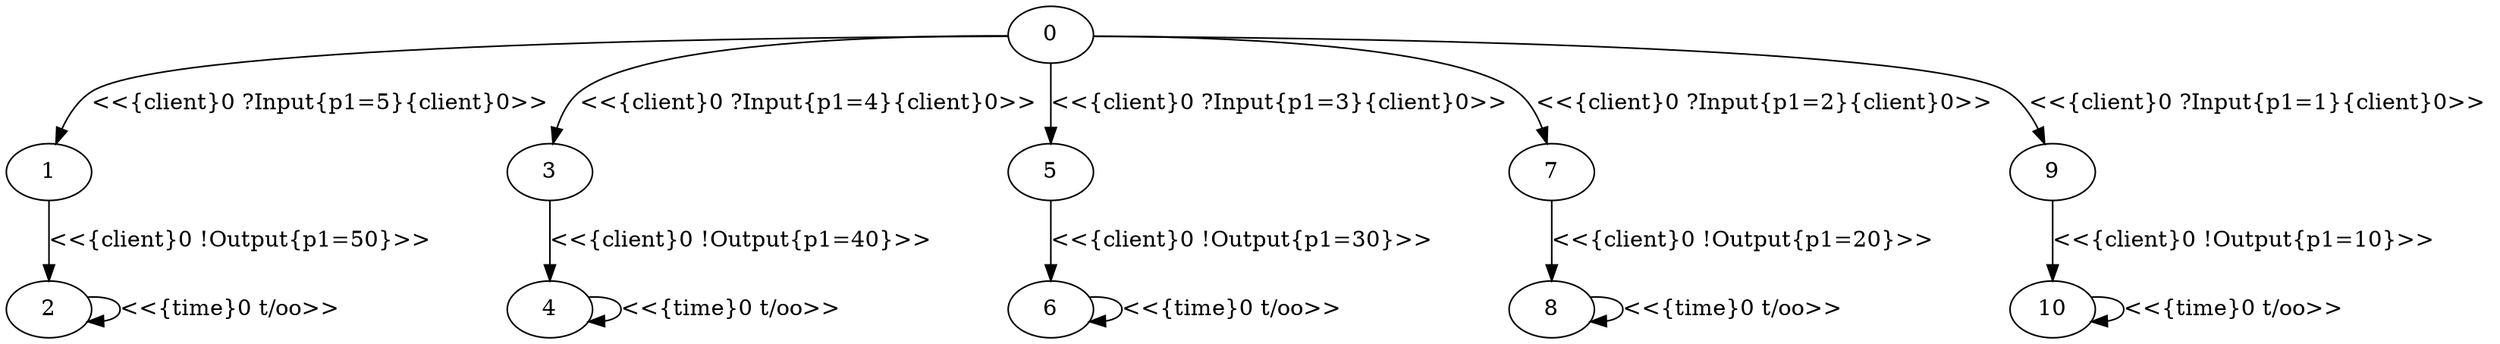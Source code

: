 digraph name {0 -> 1 [label="<<{client}0 ?Input{p1=5}{client}0>> "];
1 -> 2 [label="<<{client}0 !Output{p1=50}>> "];
2 -> 2 [label="<<{time}0 t/oo>> "];
0 -> 3 [label="<<{client}0 ?Input{p1=4}{client}0>> "];
3 -> 4 [label="<<{client}0 !Output{p1=40}>> "];
4 -> 4 [label="<<{time}0 t/oo>> "];
0 -> 5 [label="<<{client}0 ?Input{p1=3}{client}0>> "];
5 -> 6 [label="<<{client}0 !Output{p1=30}>> "];
6 -> 6 [label="<<{time}0 t/oo>> "];
0 -> 7 [label="<<{client}0 ?Input{p1=2}{client}0>> "];
7 -> 8 [label="<<{client}0 !Output{p1=20}>> "];
8 -> 8 [label="<<{time}0 t/oo>> "];
0 -> 9 [label="<<{client}0 ?Input{p1=1}{client}0>> "];
9 -> 10 [label="<<{client}0 !Output{p1=10}>> "];
10 -> 10 [label="<<{time}0 t/oo>> "];
}